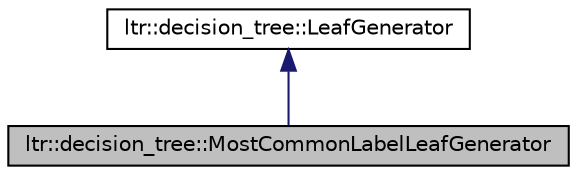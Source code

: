 digraph G
{
  edge [fontname="Helvetica",fontsize="10",labelfontname="Helvetica",labelfontsize="10"];
  node [fontname="Helvetica",fontsize="10",shape=record];
  Node1 [label="ltr::decision_tree::MostCommonLabelLeafGenerator",height=0.2,width=0.4,color="black", fillcolor="grey75", style="filled" fontcolor="black"];
  Node2 -> Node1 [dir="back",color="midnightblue",fontsize="10",style="solid",fontname="Helvetica"];
  Node2 [label="ltr::decision_tree::LeafGenerator",height=0.2,width=0.4,color="black", fillcolor="white", style="filled",URL="$classltr_1_1decision__tree_1_1_leaf_generator.html"];
}
